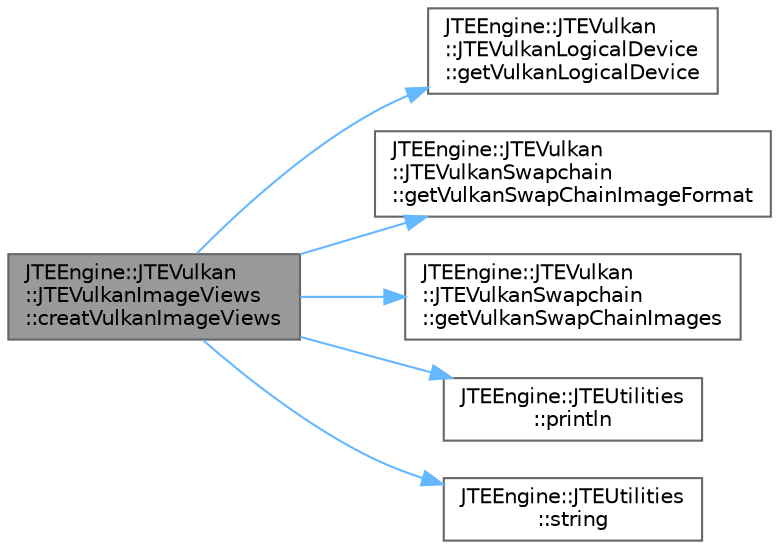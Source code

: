 digraph "JTEEngine::JTEVulkan::JTEVulkanImageViews::creatVulkanImageViews"
{
 // LATEX_PDF_SIZE
  bgcolor="transparent";
  edge [fontname=Helvetica,fontsize=10,labelfontname=Helvetica,labelfontsize=10];
  node [fontname=Helvetica,fontsize=10,shape=box,height=0.2,width=0.4];
  rankdir="LR";
  Node1 [id="Node000001",label="JTEEngine::JTEVulkan\l::JTEVulkanImageViews\l::creatVulkanImageViews",height=0.2,width=0.4,color="gray40", fillcolor="grey60", style="filled", fontcolor="black",tooltip=" "];
  Node1 -> Node2 [id="edge1_Node000001_Node000002",color="steelblue1",style="solid",tooltip=" "];
  Node2 [id="Node000002",label="JTEEngine::JTEVulkan\l::JTEVulkanLogicalDevice\l::getVulkanLogicalDevice",height=0.2,width=0.4,color="grey40", fillcolor="white", style="filled",URL="$class_j_t_e_engine_1_1_j_t_e_vulkan_1_1_j_t_e_vulkan_logical_device.html#a67a83ad1984c83a55c4541bd332561e5",tooltip=" "];
  Node1 -> Node3 [id="edge2_Node000001_Node000003",color="steelblue1",style="solid",tooltip=" "];
  Node3 [id="Node000003",label="JTEEngine::JTEVulkan\l::JTEVulkanSwapchain\l::getVulkanSwapChainImageFormat",height=0.2,width=0.4,color="grey40", fillcolor="white", style="filled",URL="$class_j_t_e_engine_1_1_j_t_e_vulkan_1_1_j_t_e_vulkan_swapchain.html#a4cd1da2e759426f2466f81cd2d8bf37d",tooltip=" "];
  Node1 -> Node4 [id="edge3_Node000001_Node000004",color="steelblue1",style="solid",tooltip=" "];
  Node4 [id="Node000004",label="JTEEngine::JTEVulkan\l::JTEVulkanSwapchain\l::getVulkanSwapChainImages",height=0.2,width=0.4,color="grey40", fillcolor="white", style="filled",URL="$class_j_t_e_engine_1_1_j_t_e_vulkan_1_1_j_t_e_vulkan_swapchain.html#ac53479c2a04429ab791be8433e65f55c",tooltip=" "];
  Node1 -> Node5 [id="edge4_Node000001_Node000005",color="steelblue1",style="solid",tooltip=" "];
  Node5 [id="Node000005",label="JTEEngine::JTEUtilities\l::println",height=0.2,width=0.4,color="grey40", fillcolor="white", style="filled",URL="$namespace_j_t_e_engine_1_1_j_t_e_utilities.html#ae8840b27dfb965c4a81c411d1043adca",tooltip="Prints a value with a new line."];
  Node1 -> Node6 [id="edge5_Node000001_Node000006",color="steelblue1",style="solid",tooltip=" "];
  Node6 [id="Node000006",label="JTEEngine::JTEUtilities\l::string",height=0.2,width=0.4,color="grey40", fillcolor="white", style="filled",URL="$namespace_j_t_e_engine_1_1_j_t_e_utilities.html#a9b9486a5bae26121c2631c6a0caadaf7",tooltip="Turns numbers into strings."];
}
